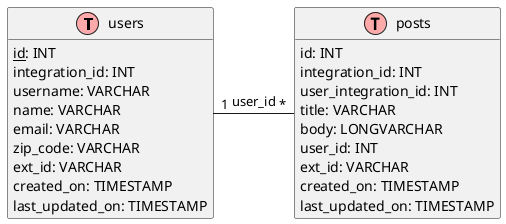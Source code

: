 @startuml

!define table(x) class x << (T,#FFAAAA) >>
!define primary_key(x) <u>x</u>
hide methods
hide stereotypes

table(users) {
    primary_key(id): INT
    integration_id: INT
    username: VARCHAR
    name: VARCHAR
    email: VARCHAR
    zip_code: VARCHAR
    ext_id: VARCHAR
    created_on: TIMESTAMP
    last_updated_on: TIMESTAMP
}

table(posts) {
    id: INT
    integration_id: INT
    user_integration_id: INT
    title: VARCHAR
    body: LONGVARCHAR
    user_id: INT
    ext_id: VARCHAR
    created_on: TIMESTAMP
    last_updated_on: TIMESTAMP
}

users "1" -right- "*" posts : user_id

@enduml